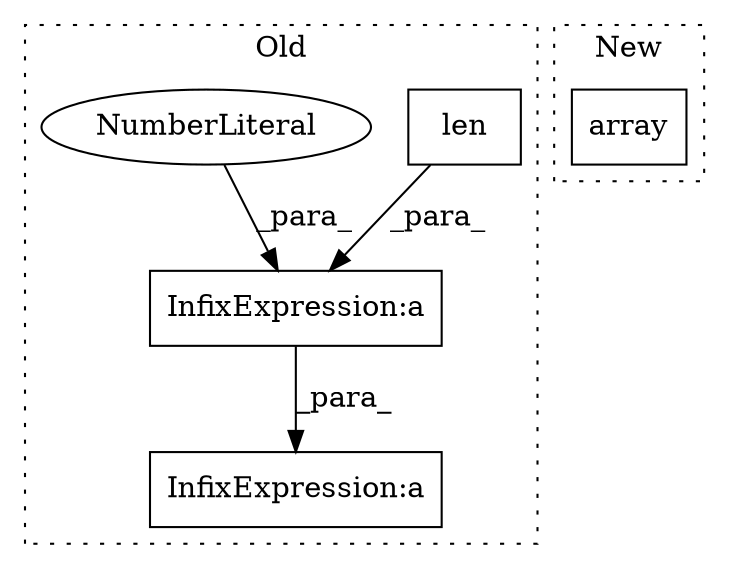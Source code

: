digraph G {
subgraph cluster0 {
1 [label="len" a="32" s="2011,2021" l="4,1" shape="box"];
3 [label="InfixExpression:a" a="27" s="2008" l="3" shape="box"];
4 [label="InfixExpression:a" a="27" s="1985" l="3" shape="box"];
5 [label="NumberLiteral" a="34" s="2005" l="3" shape="ellipse"];
label = "Old";
style="dotted";
}
subgraph cluster1 {
2 [label="array" a="32" s="1958,1982" l="6,1" shape="box"];
label = "New";
style="dotted";
}
1 -> 3 [label="_para_"];
3 -> 4 [label="_para_"];
5 -> 3 [label="_para_"];
}